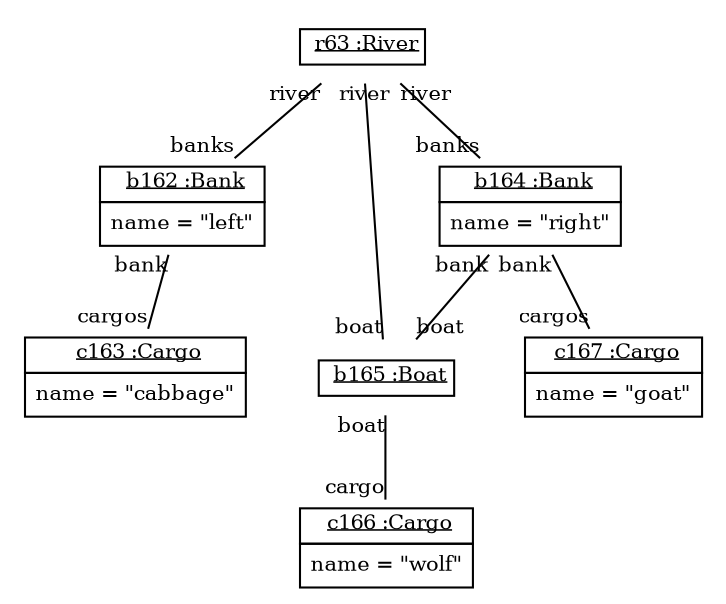 graph ObjectDiagram {
   node [shape = none, fontsize = 10];
   edge [fontsize = 10];
   compound=true;

r63 [label=<<table border='0' cellborder='1' cellspacing='0'> <tr> <td> <u>r63 :River</u></td></tr></table>>];
b162 [label=<<table border='0' cellborder='1' cellspacing='0'> <tr> <td> <u>b162 :Bank</u></td></tr><tr><td><table border='0' cellborder='0' cellspacing='0'><tr><td>name = "left"</td></tr></table></td></tr></table>>];
c163 [label=<<table border='0' cellborder='1' cellspacing='0'> <tr> <td> <u>c163 :Cargo</u></td></tr><tr><td><table border='0' cellborder='0' cellspacing='0'><tr><td>name = "cabbage"</td></tr></table></td></tr></table>>];
b164 [label=<<table border='0' cellborder='1' cellspacing='0'> <tr> <td> <u>b164 :Bank</u></td></tr><tr><td><table border='0' cellborder='0' cellspacing='0'><tr><td>name = "right"</td></tr></table></td></tr></table>>];
b165 [label=<<table border='0' cellborder='1' cellspacing='0'> <tr> <td> <u>b165 :Boat</u></td></tr></table>>];
c166 [label=<<table border='0' cellborder='1' cellspacing='0'> <tr> <td> <u>c166 :Cargo</u></td></tr><tr><td><table border='0' cellborder='0' cellspacing='0'><tr><td>name = "wolf"</td></tr></table></td></tr></table>>];
c167 [label=<<table border='0' cellborder='1' cellspacing='0'> <tr> <td> <u>c167 :Cargo</u></td></tr><tr><td><table border='0' cellborder='0' cellspacing='0'><tr><td>name = "goat"</td></tr></table></td></tr></table>>];

r63 -- b162 [headlabel = "banks" taillabel = "river"];
r63 -- b164 [headlabel = "banks" taillabel = "river"];
r63 -- b165 [headlabel = "boat" taillabel = "river"];
b162 -- c163 [headlabel = "cargos" taillabel = "bank"];
b164 -- b165 [headlabel = "boat" taillabel = "bank"];
b164 -- c167 [headlabel = "cargos" taillabel = "bank"];
b165 -- c166 [headlabel = "cargo" taillabel = "boat"];
}
